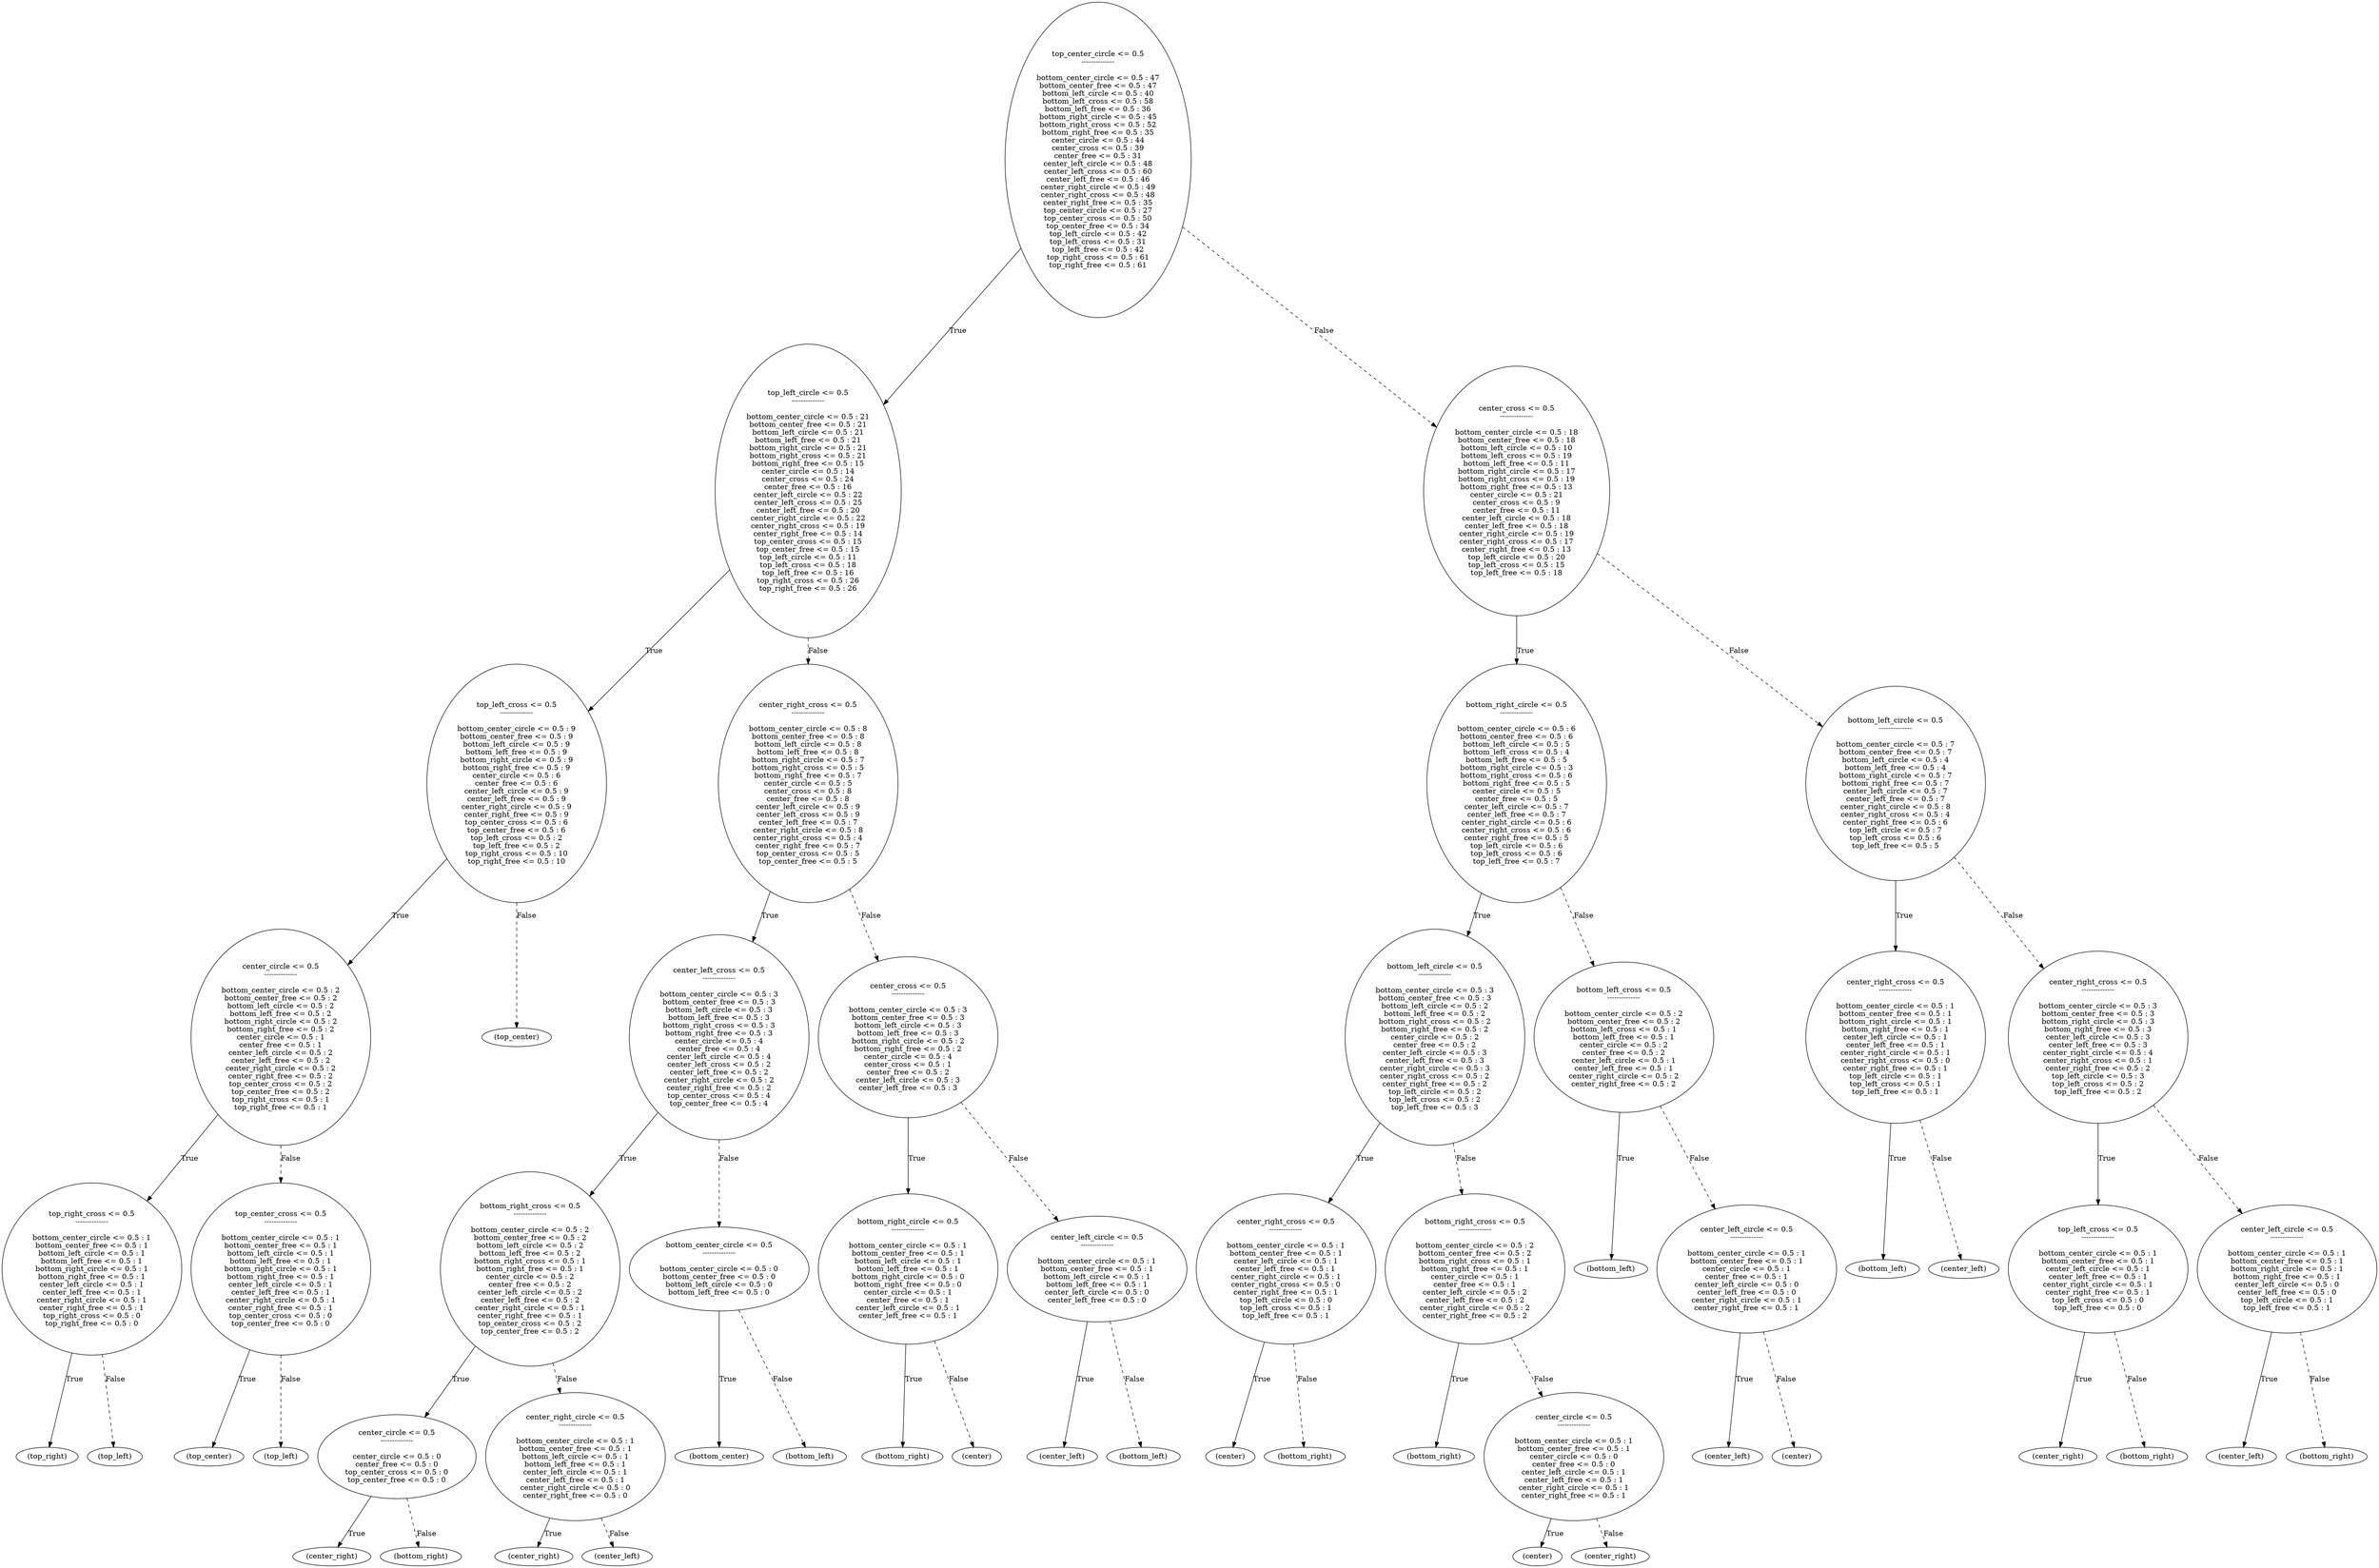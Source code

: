 digraph {
0 [label="top_center_circle <= 0.5
--------------

bottom_center_circle <= 0.5 : 47
bottom_center_free <= 0.5 : 47
bottom_left_circle <= 0.5 : 40
bottom_left_cross <= 0.5 : 58
bottom_left_free <= 0.5 : 36
bottom_right_circle <= 0.5 : 45
bottom_right_cross <= 0.5 : 52
bottom_right_free <= 0.5 : 35
center_circle <= 0.5 : 44
center_cross <= 0.5 : 39
center_free <= 0.5 : 31
center_left_circle <= 0.5 : 48
center_left_cross <= 0.5 : 60
center_left_free <= 0.5 : 46
center_right_circle <= 0.5 : 49
center_right_cross <= 0.5 : 48
center_right_free <= 0.5 : 35
top_center_circle <= 0.5 : 27
top_center_cross <= 0.5 : 50
top_center_free <= 0.5 : 34
top_left_circle <= 0.5 : 42
top_left_cross <= 0.5 : 31
top_left_free <= 0.5 : 42
top_right_cross <= 0.5 : 61
top_right_free <= 0.5 : 61"];
1 [label="top_left_circle <= 0.5
--------------

bottom_center_circle <= 0.5 : 21
bottom_center_free <= 0.5 : 21
bottom_left_circle <= 0.5 : 21
bottom_left_free <= 0.5 : 21
bottom_right_circle <= 0.5 : 21
bottom_right_cross <= 0.5 : 21
bottom_right_free <= 0.5 : 15
center_circle <= 0.5 : 14
center_cross <= 0.5 : 24
center_free <= 0.5 : 16
center_left_circle <= 0.5 : 22
center_left_cross <= 0.5 : 25
center_left_free <= 0.5 : 20
center_right_circle <= 0.5 : 22
center_right_cross <= 0.5 : 19
center_right_free <= 0.5 : 14
top_center_cross <= 0.5 : 15
top_center_free <= 0.5 : 15
top_left_circle <= 0.5 : 11
top_left_cross <= 0.5 : 18
top_left_free <= 0.5 : 16
top_right_cross <= 0.5 : 26
top_right_free <= 0.5 : 26"];
2 [label="top_left_cross <= 0.5
--------------

bottom_center_circle <= 0.5 : 9
bottom_center_free <= 0.5 : 9
bottom_left_circle <= 0.5 : 9
bottom_left_free <= 0.5 : 9
bottom_right_circle <= 0.5 : 9
bottom_right_free <= 0.5 : 9
center_circle <= 0.5 : 6
center_free <= 0.5 : 6
center_left_circle <= 0.5 : 9
center_left_free <= 0.5 : 9
center_right_circle <= 0.5 : 9
center_right_free <= 0.5 : 9
top_center_cross <= 0.5 : 6
top_center_free <= 0.5 : 6
top_left_cross <= 0.5 : 2
top_left_free <= 0.5 : 2
top_right_cross <= 0.5 : 10
top_right_free <= 0.5 : 10"];
3 [label="center_circle <= 0.5
--------------

bottom_center_circle <= 0.5 : 2
bottom_center_free <= 0.5 : 2
bottom_left_circle <= 0.5 : 2
bottom_left_free <= 0.5 : 2
bottom_right_circle <= 0.5 : 2
bottom_right_free <= 0.5 : 2
center_circle <= 0.5 : 1
center_free <= 0.5 : 1
center_left_circle <= 0.5 : 2
center_left_free <= 0.5 : 2
center_right_circle <= 0.5 : 2
center_right_free <= 0.5 : 2
top_center_cross <= 0.5 : 2
top_center_free <= 0.5 : 2
top_right_cross <= 0.5 : 1
top_right_free <= 0.5 : 1"];
4 [label="top_right_cross <= 0.5
--------------

bottom_center_circle <= 0.5 : 1
bottom_center_free <= 0.5 : 1
bottom_left_circle <= 0.5 : 1
bottom_left_free <= 0.5 : 1
bottom_right_circle <= 0.5 : 1
bottom_right_free <= 0.5 : 1
center_left_circle <= 0.5 : 1
center_left_free <= 0.5 : 1
center_right_circle <= 0.5 : 1
center_right_free <= 0.5 : 1
top_right_cross <= 0.5 : 0
top_right_free <= 0.5 : 0"];
5 [label="(top_right)"];
4 -> 5 [label="True"];
6 [label="(top_left)"];
4 -> 6 [style="dashed", label="False"];
3 -> 4 [label="True"];
7 [label="top_center_cross <= 0.5
--------------

bottom_center_circle <= 0.5 : 1
bottom_center_free <= 0.5 : 1
bottom_left_circle <= 0.5 : 1
bottom_left_free <= 0.5 : 1
bottom_right_circle <= 0.5 : 1
bottom_right_free <= 0.5 : 1
center_left_circle <= 0.5 : 1
center_left_free <= 0.5 : 1
center_right_circle <= 0.5 : 1
center_right_free <= 0.5 : 1
top_center_cross <= 0.5 : 0
top_center_free <= 0.5 : 0"];
8 [label="(top_center)"];
7 -> 8 [label="True"];
9 [label="(top_left)"];
7 -> 9 [style="dashed", label="False"];
3 -> 7 [style="dashed", label="False"];
2 -> 3 [label="True"];
10 [label="(top_center)"];
2 -> 10 [style="dashed", label="False"];
1 -> 2 [label="True"];
11 [label="center_right_cross <= 0.5
--------------

bottom_center_circle <= 0.5 : 8
bottom_center_free <= 0.5 : 8
bottom_left_circle <= 0.5 : 8
bottom_left_free <= 0.5 : 8
bottom_right_circle <= 0.5 : 7
bottom_right_cross <= 0.5 : 5
bottom_right_free <= 0.5 : 7
center_circle <= 0.5 : 5
center_cross <= 0.5 : 8
center_free <= 0.5 : 8
center_left_circle <= 0.5 : 9
center_left_cross <= 0.5 : 9
center_left_free <= 0.5 : 7
center_right_circle <= 0.5 : 8
center_right_cross <= 0.5 : 4
center_right_free <= 0.5 : 7
top_center_cross <= 0.5 : 5
top_center_free <= 0.5 : 5"];
12 [label="center_left_cross <= 0.5
--------------

bottom_center_circle <= 0.5 : 3
bottom_center_free <= 0.5 : 3
bottom_left_circle <= 0.5 : 3
bottom_left_free <= 0.5 : 3
bottom_right_cross <= 0.5 : 3
bottom_right_free <= 0.5 : 3
center_circle <= 0.5 : 4
center_free <= 0.5 : 4
center_left_circle <= 0.5 : 4
center_left_cross <= 0.5 : 2
center_left_free <= 0.5 : 2
center_right_circle <= 0.5 : 2
center_right_free <= 0.5 : 2
top_center_cross <= 0.5 : 4
top_center_free <= 0.5 : 4"];
13 [label="bottom_right_cross <= 0.5
--------------

bottom_center_circle <= 0.5 : 2
bottom_center_free <= 0.5 : 2
bottom_left_circle <= 0.5 : 2
bottom_left_free <= 0.5 : 2
bottom_right_cross <= 0.5 : 1
bottom_right_free <= 0.5 : 1
center_circle <= 0.5 : 2
center_free <= 0.5 : 2
center_left_circle <= 0.5 : 2
center_left_free <= 0.5 : 2
center_right_circle <= 0.5 : 1
center_right_free <= 0.5 : 1
top_center_cross <= 0.5 : 2
top_center_free <= 0.5 : 2"];
14 [label="center_circle <= 0.5
--------------

center_circle <= 0.5 : 0
center_free <= 0.5 : 0
top_center_cross <= 0.5 : 0
top_center_free <= 0.5 : 0"];
15 [label="(center_right)"];
14 -> 15 [label="True"];
16 [label="(bottom_right)"];
14 -> 16 [style="dashed", label="False"];
13 -> 14 [label="True"];
17 [label="center_right_circle <= 0.5
--------------

bottom_center_circle <= 0.5 : 1
bottom_center_free <= 0.5 : 1
bottom_left_circle <= 0.5 : 1
bottom_left_free <= 0.5 : 1
center_left_circle <= 0.5 : 1
center_left_free <= 0.5 : 1
center_right_circle <= 0.5 : 0
center_right_free <= 0.5 : 0"];
18 [label="(center_right)"];
17 -> 18 [label="True"];
19 [label="(center_left)"];
17 -> 19 [style="dashed", label="False"];
13 -> 17 [style="dashed", label="False"];
12 -> 13 [label="True"];
20 [label="bottom_center_circle <= 0.5
--------------

bottom_center_circle <= 0.5 : 0
bottom_center_free <= 0.5 : 0
bottom_left_circle <= 0.5 : 0
bottom_left_free <= 0.5 : 0"];
21 [label="(bottom_center)"];
20 -> 21 [label="True"];
22 [label="(bottom_left)"];
20 -> 22 [style="dashed", label="False"];
12 -> 20 [style="dashed", label="False"];
11 -> 12 [label="True"];
23 [label="center_cross <= 0.5
--------------

bottom_center_circle <= 0.5 : 3
bottom_center_free <= 0.5 : 3
bottom_left_circle <= 0.5 : 3
bottom_left_free <= 0.5 : 3
bottom_right_circle <= 0.5 : 2
bottom_right_free <= 0.5 : 2
center_circle <= 0.5 : 4
center_cross <= 0.5 : 1
center_free <= 0.5 : 2
center_left_circle <= 0.5 : 3
center_left_free <= 0.5 : 3"];
24 [label="bottom_right_circle <= 0.5
--------------

bottom_center_circle <= 0.5 : 1
bottom_center_free <= 0.5 : 1
bottom_left_circle <= 0.5 : 1
bottom_left_free <= 0.5 : 1
bottom_right_circle <= 0.5 : 0
bottom_right_free <= 0.5 : 0
center_circle <= 0.5 : 1
center_free <= 0.5 : 1
center_left_circle <= 0.5 : 1
center_left_free <= 0.5 : 1"];
25 [label="(bottom_right)"];
24 -> 25 [label="True"];
26 [label="(center)"];
24 -> 26 [style="dashed", label="False"];
23 -> 24 [label="True"];
27 [label="center_left_circle <= 0.5
--------------

bottom_center_circle <= 0.5 : 1
bottom_center_free <= 0.5 : 1
bottom_left_circle <= 0.5 : 1
bottom_left_free <= 0.5 : 1
center_left_circle <= 0.5 : 0
center_left_free <= 0.5 : 0"];
28 [label="(center_left)"];
27 -> 28 [label="True"];
29 [label="(bottom_left)"];
27 -> 29 [style="dashed", label="False"];
23 -> 27 [style="dashed", label="False"];
11 -> 23 [style="dashed", label="False"];
1 -> 11 [style="dashed", label="False"];
0 -> 1 [label="True"];
30 [label="center_cross <= 0.5
--------------

bottom_center_circle <= 0.5 : 18
bottom_center_free <= 0.5 : 18
bottom_left_circle <= 0.5 : 10
bottom_left_cross <= 0.5 : 19
bottom_left_free <= 0.5 : 11
bottom_right_circle <= 0.5 : 17
bottom_right_cross <= 0.5 : 19
bottom_right_free <= 0.5 : 13
center_circle <= 0.5 : 21
center_cross <= 0.5 : 9
center_free <= 0.5 : 11
center_left_circle <= 0.5 : 18
center_left_free <= 0.5 : 18
center_right_circle <= 0.5 : 19
center_right_cross <= 0.5 : 17
center_right_free <= 0.5 : 13
top_left_circle <= 0.5 : 20
top_left_cross <= 0.5 : 15
top_left_free <= 0.5 : 18"];
31 [label="bottom_right_circle <= 0.5
--------------

bottom_center_circle <= 0.5 : 6
bottom_center_free <= 0.5 : 6
bottom_left_circle <= 0.5 : 5
bottom_left_cross <= 0.5 : 4
bottom_left_free <= 0.5 : 5
bottom_right_circle <= 0.5 : 3
bottom_right_cross <= 0.5 : 6
bottom_right_free <= 0.5 : 5
center_circle <= 0.5 : 5
center_free <= 0.5 : 5
center_left_circle <= 0.5 : 7
center_left_free <= 0.5 : 7
center_right_circle <= 0.5 : 6
center_right_cross <= 0.5 : 6
center_right_free <= 0.5 : 5
top_left_circle <= 0.5 : 6
top_left_cross <= 0.5 : 6
top_left_free <= 0.5 : 7"];
32 [label="bottom_left_circle <= 0.5
--------------

bottom_center_circle <= 0.5 : 3
bottom_center_free <= 0.5 : 3
bottom_left_circle <= 0.5 : 2
bottom_left_free <= 0.5 : 2
bottom_right_cross <= 0.5 : 2
bottom_right_free <= 0.5 : 2
center_circle <= 0.5 : 2
center_free <= 0.5 : 2
center_left_circle <= 0.5 : 3
center_left_free <= 0.5 : 3
center_right_circle <= 0.5 : 3
center_right_cross <= 0.5 : 2
center_right_free <= 0.5 : 2
top_left_circle <= 0.5 : 2
top_left_cross <= 0.5 : 2
top_left_free <= 0.5 : 3"];
33 [label="center_right_cross <= 0.5
--------------

bottom_center_circle <= 0.5 : 1
bottom_center_free <= 0.5 : 1
center_left_circle <= 0.5 : 1
center_left_free <= 0.5 : 1
center_right_circle <= 0.5 : 1
center_right_cross <= 0.5 : 0
center_right_free <= 0.5 : 1
top_left_circle <= 0.5 : 0
top_left_cross <= 0.5 : 1
top_left_free <= 0.5 : 1"];
34 [label="(center)"];
33 -> 34 [label="True"];
35 [label="(bottom_right)"];
33 -> 35 [style="dashed", label="False"];
32 -> 33 [label="True"];
36 [label="bottom_right_cross <= 0.5
--------------

bottom_center_circle <= 0.5 : 2
bottom_center_free <= 0.5 : 2
bottom_right_cross <= 0.5 : 1
bottom_right_free <= 0.5 : 1
center_circle <= 0.5 : 1
center_free <= 0.5 : 1
center_left_circle <= 0.5 : 2
center_left_free <= 0.5 : 2
center_right_circle <= 0.5 : 2
center_right_free <= 0.5 : 2"];
37 [label="(bottom_right)"];
36 -> 37 [label="True"];
38 [label="center_circle <= 0.5
--------------

bottom_center_circle <= 0.5 : 1
bottom_center_free <= 0.5 : 1
center_circle <= 0.5 : 0
center_free <= 0.5 : 0
center_left_circle <= 0.5 : 1
center_left_free <= 0.5 : 1
center_right_circle <= 0.5 : 1
center_right_free <= 0.5 : 1"];
39 [label="(center)"];
38 -> 39 [label="True"];
40 [label="(center_right)"];
38 -> 40 [style="dashed", label="False"];
36 -> 38 [style="dashed", label="False"];
32 -> 36 [style="dashed", label="False"];
31 -> 32 [label="True"];
41 [label="bottom_left_cross <= 0.5
--------------

bottom_center_circle <= 0.5 : 2
bottom_center_free <= 0.5 : 2
bottom_left_cross <= 0.5 : 1
bottom_left_free <= 0.5 : 1
center_circle <= 0.5 : 2
center_free <= 0.5 : 2
center_left_circle <= 0.5 : 1
center_left_free <= 0.5 : 1
center_right_circle <= 0.5 : 2
center_right_free <= 0.5 : 2"];
42 [label="(bottom_left)"];
41 -> 42 [label="True"];
43 [label="center_left_circle <= 0.5
--------------

bottom_center_circle <= 0.5 : 1
bottom_center_free <= 0.5 : 1
center_circle <= 0.5 : 1
center_free <= 0.5 : 1
center_left_circle <= 0.5 : 0
center_left_free <= 0.5 : 0
center_right_circle <= 0.5 : 1
center_right_free <= 0.5 : 1"];
44 [label="(center_left)"];
43 -> 44 [label="True"];
45 [label="(center)"];
43 -> 45 [style="dashed", label="False"];
41 -> 43 [style="dashed", label="False"];
31 -> 41 [style="dashed", label="False"];
30 -> 31 [label="True"];
46 [label="bottom_left_circle <= 0.5
--------------

bottom_center_circle <= 0.5 : 7
bottom_center_free <= 0.5 : 7
bottom_left_circle <= 0.5 : 4
bottom_left_free <= 0.5 : 4
bottom_right_circle <= 0.5 : 7
bottom_right_free <= 0.5 : 7
center_left_circle <= 0.5 : 7
center_left_free <= 0.5 : 7
center_right_circle <= 0.5 : 8
center_right_cross <= 0.5 : 4
center_right_free <= 0.5 : 6
top_left_circle <= 0.5 : 7
top_left_cross <= 0.5 : 6
top_left_free <= 0.5 : 5"];
47 [label="center_right_cross <= 0.5
--------------

bottom_center_circle <= 0.5 : 1
bottom_center_free <= 0.5 : 1
bottom_right_circle <= 0.5 : 1
bottom_right_free <= 0.5 : 1
center_left_circle <= 0.5 : 1
center_left_free <= 0.5 : 1
center_right_circle <= 0.5 : 1
center_right_cross <= 0.5 : 0
center_right_free <= 0.5 : 1
top_left_circle <= 0.5 : 1
top_left_cross <= 0.5 : 1
top_left_free <= 0.5 : 1"];
48 [label="(bottom_left)"];
47 -> 48 [label="True"];
49 [label="(center_left)"];
47 -> 49 [style="dashed", label="False"];
46 -> 47 [label="True"];
50 [label="center_right_cross <= 0.5
--------------

bottom_center_circle <= 0.5 : 3
bottom_center_free <= 0.5 : 3
bottom_right_circle <= 0.5 : 3
bottom_right_free <= 0.5 : 3
center_left_circle <= 0.5 : 3
center_left_free <= 0.5 : 3
center_right_circle <= 0.5 : 4
center_right_cross <= 0.5 : 1
center_right_free <= 0.5 : 2
top_left_circle <= 0.5 : 3
top_left_cross <= 0.5 : 2
top_left_free <= 0.5 : 2"];
51 [label="top_left_cross <= 0.5
--------------

bottom_center_circle <= 0.5 : 1
bottom_center_free <= 0.5 : 1
center_left_circle <= 0.5 : 1
center_left_free <= 0.5 : 1
center_right_circle <= 0.5 : 1
center_right_free <= 0.5 : 1
top_left_cross <= 0.5 : 0
top_left_free <= 0.5 : 0"];
52 [label="(center_right)"];
51 -> 52 [label="True"];
53 [label="(bottom_right)"];
51 -> 53 [style="dashed", label="False"];
50 -> 51 [label="True"];
54 [label="center_left_circle <= 0.5
--------------

bottom_center_circle <= 0.5 : 1
bottom_center_free <= 0.5 : 1
bottom_right_circle <= 0.5 : 1
bottom_right_free <= 0.5 : 1
center_left_circle <= 0.5 : 0
center_left_free <= 0.5 : 0
top_left_circle <= 0.5 : 1
top_left_free <= 0.5 : 1"];
55 [label="(center_left)"];
54 -> 55 [label="True"];
56 [label="(bottom_right)"];
54 -> 56 [style="dashed", label="False"];
50 -> 54 [style="dashed", label="False"];
46 -> 50 [style="dashed", label="False"];
30 -> 46 [style="dashed", label="False"];
0 -> 30 [style="dashed", label="False"];

}